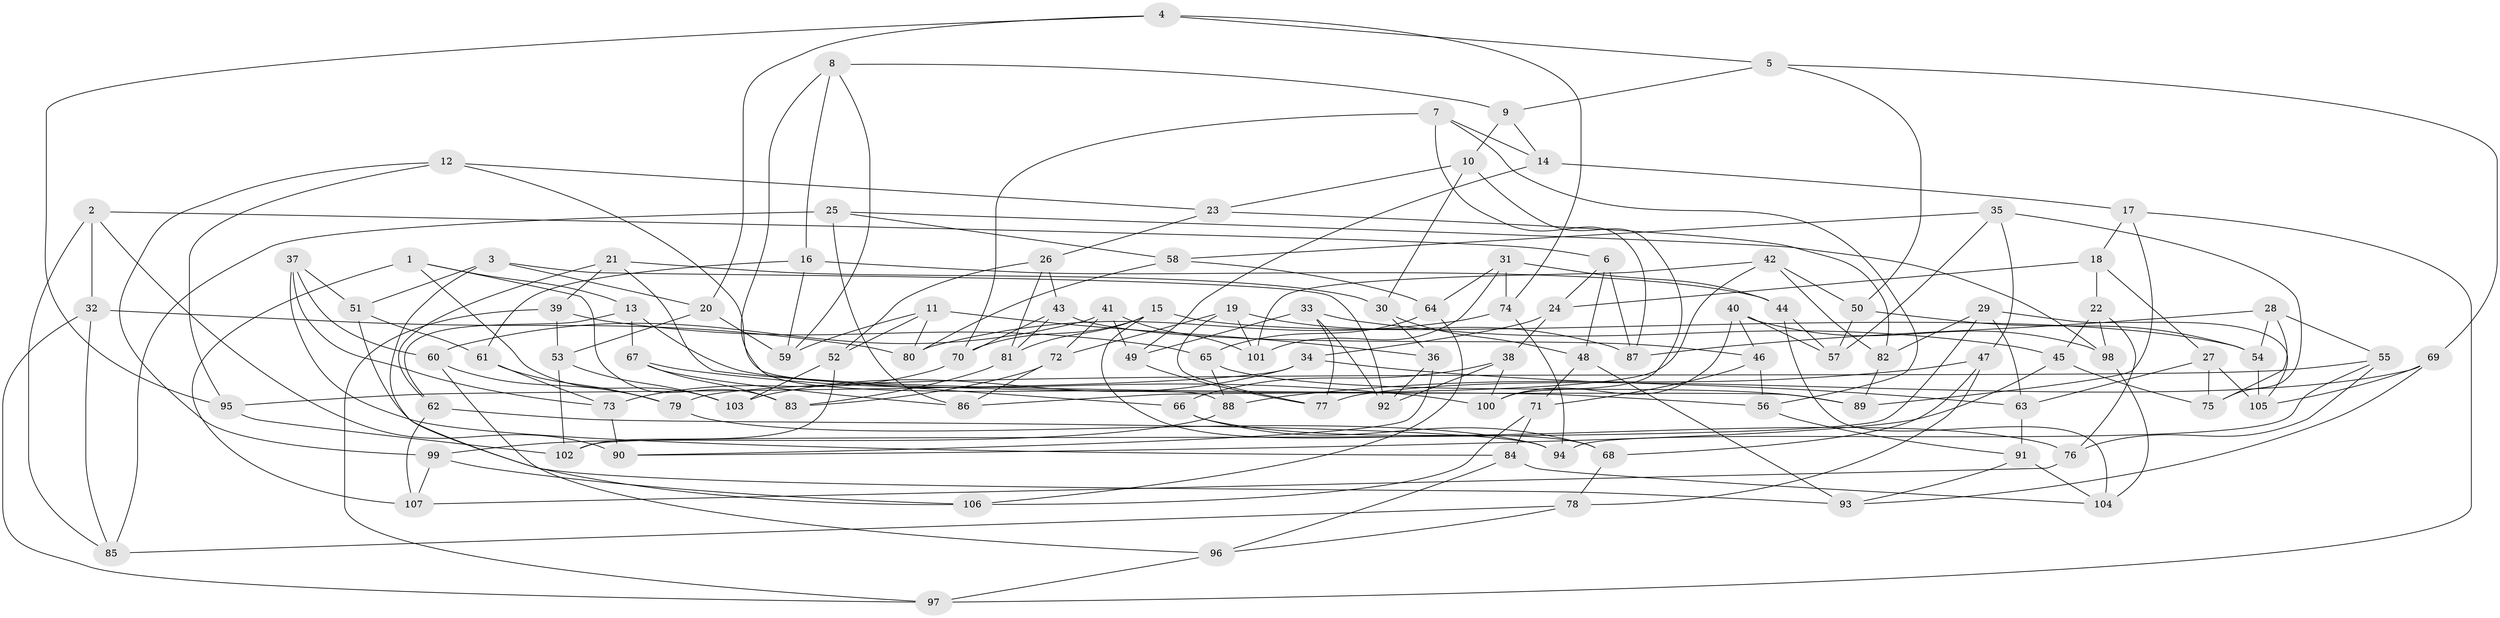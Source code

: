 // coarse degree distribution, {5: 0.13846153846153847, 4: 0.3076923076923077, 6: 0.5076923076923077, 3: 0.046153846153846156}
// Generated by graph-tools (version 1.1) at 2025/52/02/27/25 19:52:28]
// undirected, 107 vertices, 214 edges
graph export_dot {
graph [start="1"]
  node [color=gray90,style=filled];
  1;
  2;
  3;
  4;
  5;
  6;
  7;
  8;
  9;
  10;
  11;
  12;
  13;
  14;
  15;
  16;
  17;
  18;
  19;
  20;
  21;
  22;
  23;
  24;
  25;
  26;
  27;
  28;
  29;
  30;
  31;
  32;
  33;
  34;
  35;
  36;
  37;
  38;
  39;
  40;
  41;
  42;
  43;
  44;
  45;
  46;
  47;
  48;
  49;
  50;
  51;
  52;
  53;
  54;
  55;
  56;
  57;
  58;
  59;
  60;
  61;
  62;
  63;
  64;
  65;
  66;
  67;
  68;
  69;
  70;
  71;
  72;
  73;
  74;
  75;
  76;
  77;
  78;
  79;
  80;
  81;
  82;
  83;
  84;
  85;
  86;
  87;
  88;
  89;
  90;
  91;
  92;
  93;
  94;
  95;
  96;
  97;
  98;
  99;
  100;
  101;
  102;
  103;
  104;
  105;
  106;
  107;
  1 -- 13;
  1 -- 107;
  1 -- 103;
  1 -- 83;
  2 -- 32;
  2 -- 6;
  2 -- 85;
  2 -- 90;
  3 -- 92;
  3 -- 20;
  3 -- 51;
  3 -- 106;
  4 -- 5;
  4 -- 20;
  4 -- 74;
  4 -- 95;
  5 -- 9;
  5 -- 69;
  5 -- 50;
  6 -- 48;
  6 -- 87;
  6 -- 24;
  7 -- 70;
  7 -- 87;
  7 -- 56;
  7 -- 14;
  8 -- 88;
  8 -- 59;
  8 -- 9;
  8 -- 16;
  9 -- 10;
  9 -- 14;
  10 -- 30;
  10 -- 23;
  10 -- 100;
  11 -- 52;
  11 -- 80;
  11 -- 59;
  11 -- 36;
  12 -- 95;
  12 -- 89;
  12 -- 99;
  12 -- 23;
  13 -- 67;
  13 -- 62;
  13 -- 56;
  14 -- 17;
  14 -- 49;
  15 -- 81;
  15 -- 54;
  15 -- 68;
  15 -- 70;
  16 -- 44;
  16 -- 59;
  16 -- 61;
  17 -- 89;
  17 -- 18;
  17 -- 97;
  18 -- 24;
  18 -- 22;
  18 -- 27;
  19 -- 72;
  19 -- 87;
  19 -- 101;
  19 -- 77;
  20 -- 59;
  20 -- 53;
  21 -- 39;
  21 -- 62;
  21 -- 66;
  21 -- 30;
  22 -- 45;
  22 -- 98;
  22 -- 76;
  23 -- 82;
  23 -- 26;
  24 -- 34;
  24 -- 38;
  25 -- 86;
  25 -- 98;
  25 -- 85;
  25 -- 58;
  26 -- 81;
  26 -- 43;
  26 -- 52;
  27 -- 75;
  27 -- 105;
  27 -- 63;
  28 -- 75;
  28 -- 55;
  28 -- 87;
  28 -- 54;
  29 -- 105;
  29 -- 102;
  29 -- 82;
  29 -- 63;
  30 -- 36;
  30 -- 48;
  31 -- 64;
  31 -- 44;
  31 -- 101;
  31 -- 74;
  32 -- 85;
  32 -- 97;
  32 -- 80;
  33 -- 45;
  33 -- 49;
  33 -- 92;
  33 -- 77;
  34 -- 63;
  34 -- 95;
  34 -- 103;
  35 -- 47;
  35 -- 75;
  35 -- 57;
  35 -- 58;
  36 -- 92;
  36 -- 90;
  37 -- 60;
  37 -- 51;
  37 -- 84;
  37 -- 73;
  38 -- 100;
  38 -- 66;
  38 -- 92;
  39 -- 97;
  39 -- 65;
  39 -- 53;
  40 -- 100;
  40 -- 57;
  40 -- 46;
  40 -- 98;
  41 -- 49;
  41 -- 60;
  41 -- 101;
  41 -- 72;
  42 -- 101;
  42 -- 50;
  42 -- 82;
  42 -- 86;
  43 -- 70;
  43 -- 81;
  43 -- 46;
  44 -- 104;
  44 -- 57;
  45 -- 75;
  45 -- 90;
  46 -- 56;
  46 -- 71;
  47 -- 78;
  47 -- 68;
  47 -- 88;
  48 -- 71;
  48 -- 93;
  49 -- 77;
  50 -- 57;
  50 -- 54;
  51 -- 61;
  51 -- 93;
  52 -- 102;
  52 -- 103;
  53 -- 102;
  53 -- 103;
  54 -- 105;
  55 -- 76;
  55 -- 94;
  55 -- 79;
  56 -- 91;
  58 -- 80;
  58 -- 64;
  60 -- 96;
  60 -- 79;
  61 -- 73;
  61 -- 79;
  62 -- 107;
  62 -- 94;
  63 -- 91;
  64 -- 65;
  64 -- 106;
  65 -- 88;
  65 -- 89;
  66 -- 76;
  66 -- 68;
  67 -- 100;
  67 -- 86;
  67 -- 83;
  68 -- 78;
  69 -- 93;
  69 -- 105;
  69 -- 77;
  70 -- 73;
  71 -- 106;
  71 -- 84;
  72 -- 86;
  72 -- 83;
  73 -- 90;
  74 -- 80;
  74 -- 94;
  76 -- 107;
  78 -- 85;
  78 -- 96;
  79 -- 94;
  81 -- 83;
  82 -- 89;
  84 -- 104;
  84 -- 96;
  88 -- 99;
  91 -- 93;
  91 -- 104;
  95 -- 102;
  96 -- 97;
  98 -- 104;
  99 -- 107;
  99 -- 106;
}
